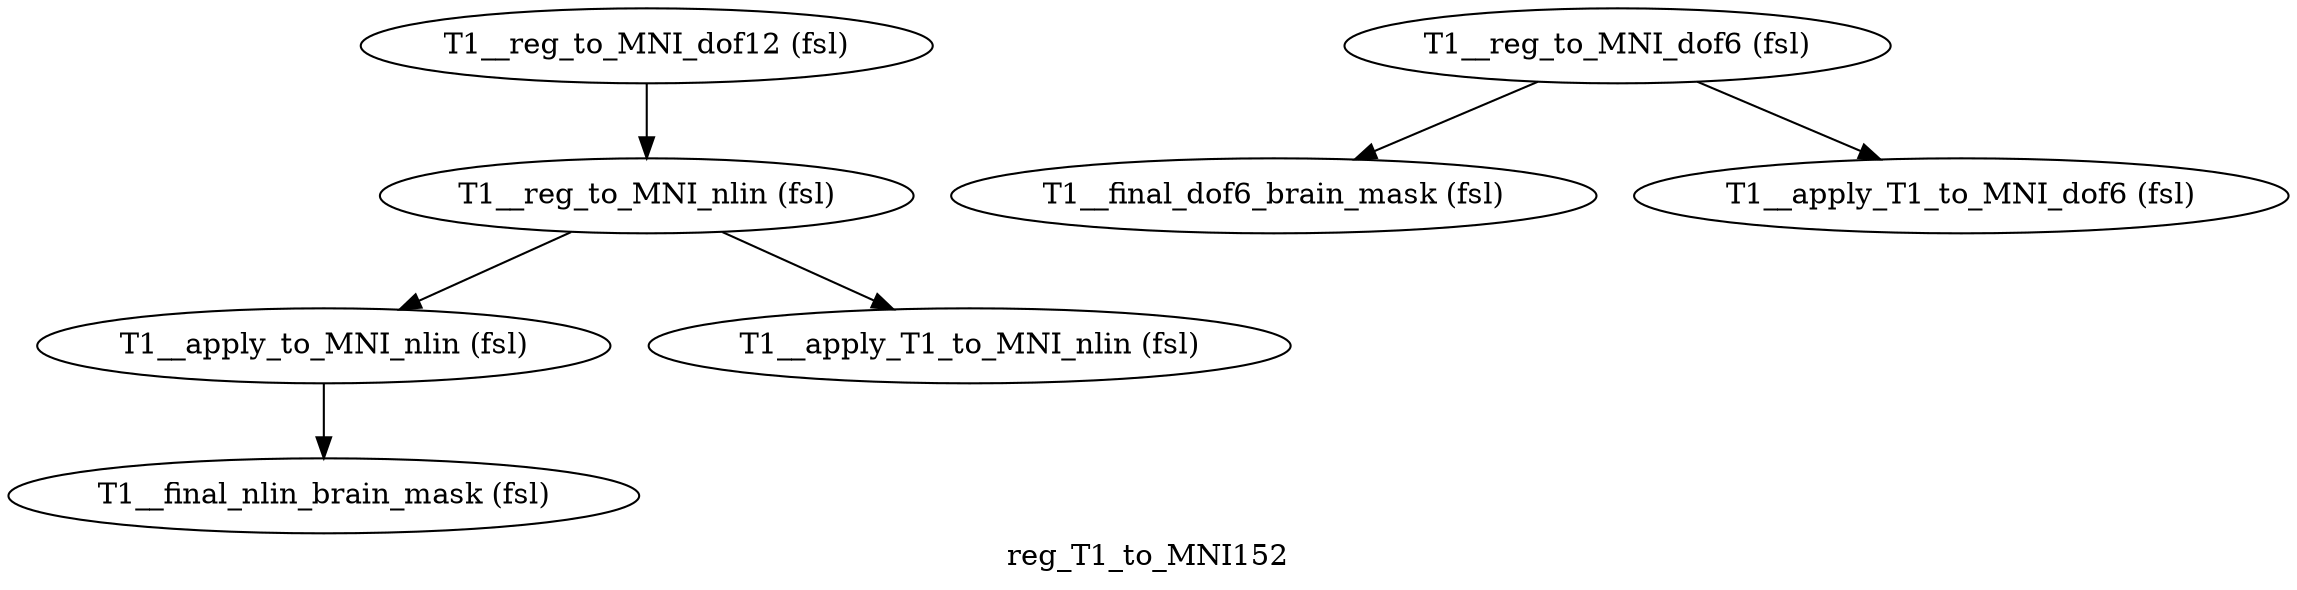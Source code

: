 digraph reg_T1_to_MNI152{
  label="reg_T1_to_MNI152";
  reg_T1_to_MNI152_T1__reg_to_MNI_dof12[label="T1__reg_to_MNI_dof12 (fsl)"];
  reg_T1_to_MNI152_T1__reg_to_MNI_dof6[label="T1__reg_to_MNI_dof6 (fsl)"];
  reg_T1_to_MNI152_T1__reg_to_MNI_nlin[label="T1__reg_to_MNI_nlin (fsl)"];
  reg_T1_to_MNI152_T1__final_dof6_brain_mask[label="T1__final_dof6_brain_mask (fsl)"];
  reg_T1_to_MNI152_T1__apply_T1_to_MNI_dof6[label="T1__apply_T1_to_MNI_dof6 (fsl)"];
  reg_T1_to_MNI152_T1__apply_to_MNI_nlin[label="T1__apply_to_MNI_nlin (fsl)"];
  reg_T1_to_MNI152_T1__apply_T1_to_MNI_nlin[label="T1__apply_T1_to_MNI_nlin (fsl)"];
  reg_T1_to_MNI152_T1__final_nlin_brain_mask[label="T1__final_nlin_brain_mask (fsl)"];
  reg_T1_to_MNI152_T1__reg_to_MNI_dof12 -> reg_T1_to_MNI152_T1__reg_to_MNI_nlin;
  reg_T1_to_MNI152_T1__reg_to_MNI_dof6 -> reg_T1_to_MNI152_T1__final_dof6_brain_mask;
  reg_T1_to_MNI152_T1__reg_to_MNI_dof6 -> reg_T1_to_MNI152_T1__apply_T1_to_MNI_dof6;
  reg_T1_to_MNI152_T1__reg_to_MNI_nlin -> reg_T1_to_MNI152_T1__apply_to_MNI_nlin;
  reg_T1_to_MNI152_T1__reg_to_MNI_nlin -> reg_T1_to_MNI152_T1__apply_T1_to_MNI_nlin;
  reg_T1_to_MNI152_T1__apply_to_MNI_nlin -> reg_T1_to_MNI152_T1__final_nlin_brain_mask;
}
